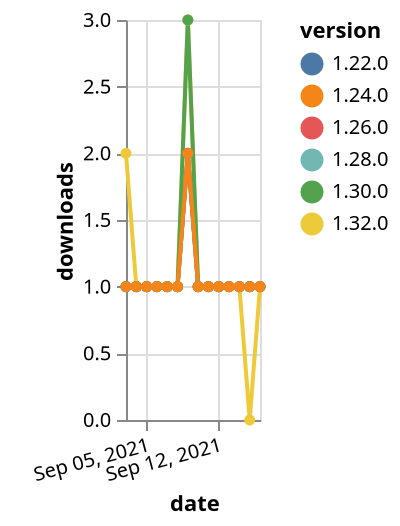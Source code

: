 {"$schema": "https://vega.github.io/schema/vega-lite/v5.json", "description": "A simple bar chart with embedded data.", "data": {"values": [{"date": "2021-09-03", "total": 127, "delta": 2, "version": "1.32.0"}, {"date": "2021-09-04", "total": 128, "delta": 1, "version": "1.32.0"}, {"date": "2021-09-05", "total": 129, "delta": 1, "version": "1.32.0"}, {"date": "2021-09-06", "total": 130, "delta": 1, "version": "1.32.0"}, {"date": "2021-09-07", "total": 131, "delta": 1, "version": "1.32.0"}, {"date": "2021-09-08", "total": 132, "delta": 1, "version": "1.32.0"}, {"date": "2021-09-09", "total": 135, "delta": 3, "version": "1.32.0"}, {"date": "2021-09-10", "total": 136, "delta": 1, "version": "1.32.0"}, {"date": "2021-09-11", "total": 137, "delta": 1, "version": "1.32.0"}, {"date": "2021-09-12", "total": 138, "delta": 1, "version": "1.32.0"}, {"date": "2021-09-13", "total": 139, "delta": 1, "version": "1.32.0"}, {"date": "2021-09-14", "total": 140, "delta": 1, "version": "1.32.0"}, {"date": "2021-09-15", "total": 140, "delta": 0, "version": "1.32.0"}, {"date": "2021-09-16", "total": 141, "delta": 1, "version": "1.32.0"}, {"date": "2021-09-03", "total": 239, "delta": 1, "version": "1.22.0"}, {"date": "2021-09-04", "total": 240, "delta": 1, "version": "1.22.0"}, {"date": "2021-09-05", "total": 241, "delta": 1, "version": "1.22.0"}, {"date": "2021-09-06", "total": 242, "delta": 1, "version": "1.22.0"}, {"date": "2021-09-07", "total": 243, "delta": 1, "version": "1.22.0"}, {"date": "2021-09-08", "total": 244, "delta": 1, "version": "1.22.0"}, {"date": "2021-09-09", "total": 246, "delta": 2, "version": "1.22.0"}, {"date": "2021-09-10", "total": 247, "delta": 1, "version": "1.22.0"}, {"date": "2021-09-11", "total": 248, "delta": 1, "version": "1.22.0"}, {"date": "2021-09-12", "total": 249, "delta": 1, "version": "1.22.0"}, {"date": "2021-09-13", "total": 250, "delta": 1, "version": "1.22.0"}, {"date": "2021-09-14", "total": 251, "delta": 1, "version": "1.22.0"}, {"date": "2021-09-15", "total": 252, "delta": 1, "version": "1.22.0"}, {"date": "2021-09-16", "total": 253, "delta": 1, "version": "1.22.0"}, {"date": "2021-09-03", "total": 166, "delta": 1, "version": "1.28.0"}, {"date": "2021-09-04", "total": 167, "delta": 1, "version": "1.28.0"}, {"date": "2021-09-05", "total": 168, "delta": 1, "version": "1.28.0"}, {"date": "2021-09-06", "total": 169, "delta": 1, "version": "1.28.0"}, {"date": "2021-09-07", "total": 170, "delta": 1, "version": "1.28.0"}, {"date": "2021-09-08", "total": 171, "delta": 1, "version": "1.28.0"}, {"date": "2021-09-09", "total": 173, "delta": 2, "version": "1.28.0"}, {"date": "2021-09-10", "total": 174, "delta": 1, "version": "1.28.0"}, {"date": "2021-09-11", "total": 175, "delta": 1, "version": "1.28.0"}, {"date": "2021-09-12", "total": 176, "delta": 1, "version": "1.28.0"}, {"date": "2021-09-13", "total": 177, "delta": 1, "version": "1.28.0"}, {"date": "2021-09-14", "total": 178, "delta": 1, "version": "1.28.0"}, {"date": "2021-09-15", "total": 179, "delta": 1, "version": "1.28.0"}, {"date": "2021-09-16", "total": 180, "delta": 1, "version": "1.28.0"}, {"date": "2021-09-03", "total": 180, "delta": 1, "version": "1.26.0"}, {"date": "2021-09-04", "total": 181, "delta": 1, "version": "1.26.0"}, {"date": "2021-09-05", "total": 182, "delta": 1, "version": "1.26.0"}, {"date": "2021-09-06", "total": 183, "delta": 1, "version": "1.26.0"}, {"date": "2021-09-07", "total": 184, "delta": 1, "version": "1.26.0"}, {"date": "2021-09-08", "total": 185, "delta": 1, "version": "1.26.0"}, {"date": "2021-09-09", "total": 187, "delta": 2, "version": "1.26.0"}, {"date": "2021-09-10", "total": 188, "delta": 1, "version": "1.26.0"}, {"date": "2021-09-11", "total": 189, "delta": 1, "version": "1.26.0"}, {"date": "2021-09-12", "total": 190, "delta": 1, "version": "1.26.0"}, {"date": "2021-09-13", "total": 191, "delta": 1, "version": "1.26.0"}, {"date": "2021-09-14", "total": 192, "delta": 1, "version": "1.26.0"}, {"date": "2021-09-15", "total": 193, "delta": 1, "version": "1.26.0"}, {"date": "2021-09-16", "total": 194, "delta": 1, "version": "1.26.0"}, {"date": "2021-09-03", "total": 199, "delta": 1, "version": "1.30.0"}, {"date": "2021-09-04", "total": 200, "delta": 1, "version": "1.30.0"}, {"date": "2021-09-05", "total": 201, "delta": 1, "version": "1.30.0"}, {"date": "2021-09-06", "total": 202, "delta": 1, "version": "1.30.0"}, {"date": "2021-09-07", "total": 203, "delta": 1, "version": "1.30.0"}, {"date": "2021-09-08", "total": 204, "delta": 1, "version": "1.30.0"}, {"date": "2021-09-09", "total": 207, "delta": 3, "version": "1.30.0"}, {"date": "2021-09-10", "total": 208, "delta": 1, "version": "1.30.0"}, {"date": "2021-09-11", "total": 209, "delta": 1, "version": "1.30.0"}, {"date": "2021-09-12", "total": 210, "delta": 1, "version": "1.30.0"}, {"date": "2021-09-13", "total": 211, "delta": 1, "version": "1.30.0"}, {"date": "2021-09-14", "total": 212, "delta": 1, "version": "1.30.0"}, {"date": "2021-09-15", "total": 213, "delta": 1, "version": "1.30.0"}, {"date": "2021-09-16", "total": 214, "delta": 1, "version": "1.30.0"}, {"date": "2021-09-03", "total": 194, "delta": 1, "version": "1.24.0"}, {"date": "2021-09-04", "total": 195, "delta": 1, "version": "1.24.0"}, {"date": "2021-09-05", "total": 196, "delta": 1, "version": "1.24.0"}, {"date": "2021-09-06", "total": 197, "delta": 1, "version": "1.24.0"}, {"date": "2021-09-07", "total": 198, "delta": 1, "version": "1.24.0"}, {"date": "2021-09-08", "total": 199, "delta": 1, "version": "1.24.0"}, {"date": "2021-09-09", "total": 201, "delta": 2, "version": "1.24.0"}, {"date": "2021-09-10", "total": 202, "delta": 1, "version": "1.24.0"}, {"date": "2021-09-11", "total": 203, "delta": 1, "version": "1.24.0"}, {"date": "2021-09-12", "total": 204, "delta": 1, "version": "1.24.0"}, {"date": "2021-09-13", "total": 205, "delta": 1, "version": "1.24.0"}, {"date": "2021-09-14", "total": 206, "delta": 1, "version": "1.24.0"}, {"date": "2021-09-15", "total": 207, "delta": 1, "version": "1.24.0"}, {"date": "2021-09-16", "total": 208, "delta": 1, "version": "1.24.0"}]}, "width": "container", "mark": {"type": "line", "point": {"filled": true}}, "encoding": {"x": {"field": "date", "type": "temporal", "timeUnit": "yearmonthdate", "title": "date", "axis": {"labelAngle": -15}}, "y": {"field": "delta", "type": "quantitative", "title": "downloads"}, "color": {"field": "version", "type": "nominal"}, "tooltip": {"field": "delta"}}}